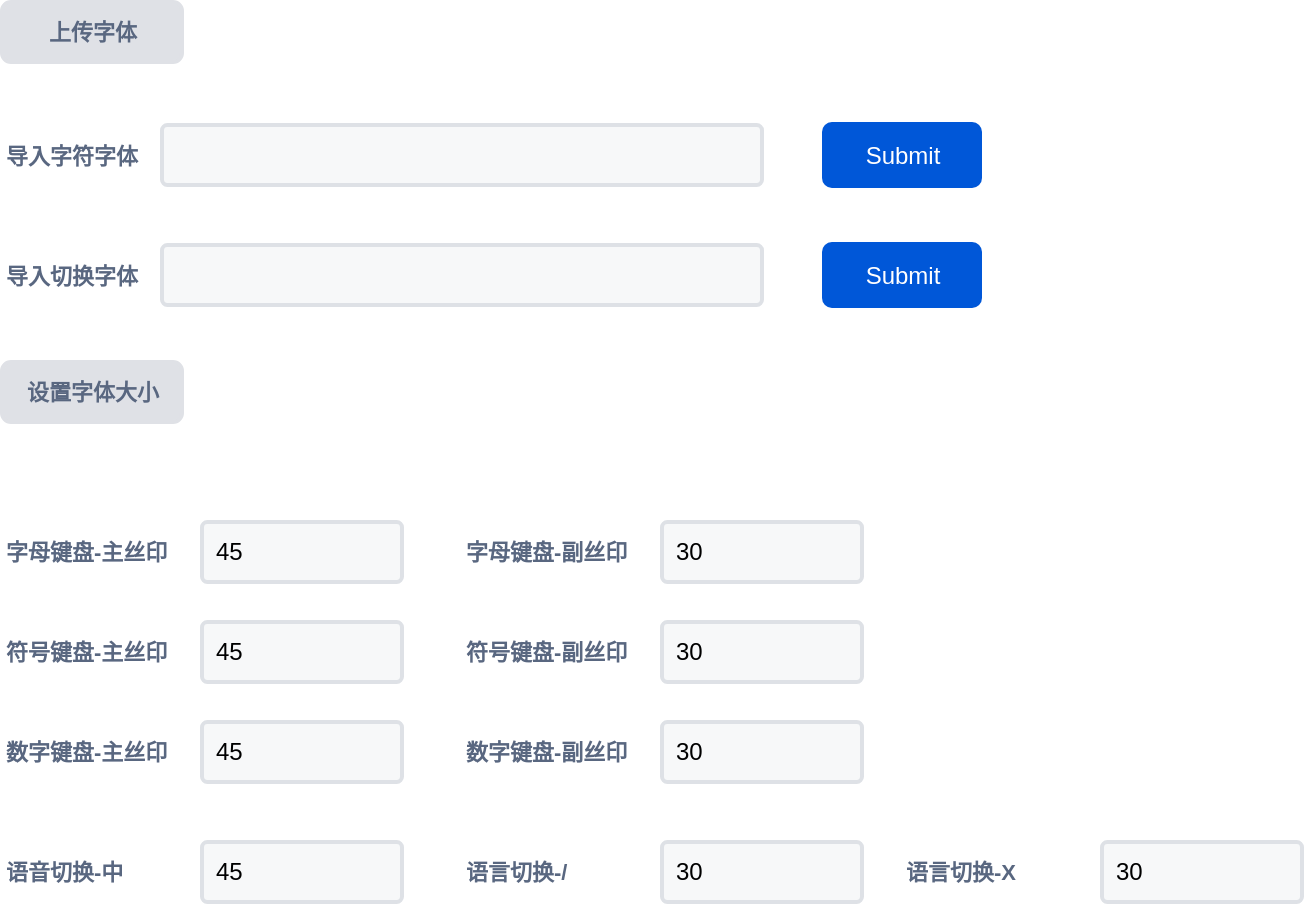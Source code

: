 <mxfile version="12.3.2" type="github" pages="1">
  <diagram id="-xnqDO5uDrapk-A6JrnL" name="第 1 页">
    <mxGraphModel dx="1038" dy="572" grid="1" gridSize="10" guides="1" tooltips="1" connect="1" arrows="1" fold="1" page="1" pageScale="1" pageWidth="2339" pageHeight="3300" math="0" shadow="0">
      <root>
        <mxCell id="0"/>
        <mxCell id="1" parent="0"/>
        <mxCell id="E_ACQnhVHgZpY5XNoCvP-1" value="导入字符字体" style="fillColor=none;strokeColor=none;html=1;fontSize=11;fontStyle=0;align=left;fontColor=#596780;fontStyle=1;fontSize=11" vertex="1" parent="1">
          <mxGeometry x="90" y="106.5" width="60" height="20" as="geometry"/>
        </mxCell>
        <mxCell id="E_ACQnhVHgZpY5XNoCvP-2" value="" style="rounded=1;arcSize=9;fillColor=#F7F8F9;align=left;spacingLeft=5;strokeColor=#DEE1E6;html=1;strokeWidth=2;fontSize=12" vertex="1" parent="1">
          <mxGeometry x="170" y="101.5" width="300" height="30" as="geometry"/>
        </mxCell>
        <mxCell id="E_ACQnhVHgZpY5XNoCvP-3" value="Submit" style="rounded=1;fillColor=#0057D8;align=center;strokeColor=none;html=1;fontColor=#ffffff;fontSize=12" vertex="1" parent="1">
          <mxGeometry x="500" y="100" width="80" height="33" as="geometry"/>
        </mxCell>
        <mxCell id="E_ACQnhVHgZpY5XNoCvP-5" value="" style="rounded=1;arcSize=9;fillColor=#F7F8F9;align=left;spacingLeft=5;strokeColor=#DEE1E6;html=1;strokeWidth=2;fontSize=12" vertex="1" parent="1">
          <mxGeometry x="170" y="161.5" width="300" height="30" as="geometry"/>
        </mxCell>
        <mxCell id="E_ACQnhVHgZpY5XNoCvP-6" value="Submit" style="rounded=1;fillColor=#0057D8;align=center;strokeColor=none;html=1;fontColor=#ffffff;fontSize=12" vertex="1" parent="1">
          <mxGeometry x="500" y="160" width="80" height="33" as="geometry"/>
        </mxCell>
        <mxCell id="E_ACQnhVHgZpY5XNoCvP-4" value="导入切换字体" style="fillColor=none;strokeColor=none;html=1;fontSize=11;fontStyle=0;align=left;fontColor=#596780;fontStyle=1;fontSize=11" vertex="1" parent="1">
          <mxGeometry x="90" y="166.5" width="60" height="20" as="geometry"/>
        </mxCell>
        <mxCell id="E_ACQnhVHgZpY5XNoCvP-11" value="&lt;span style=&quot;color: rgb(89 , 103 , 128) ; font-size: 11px ; text-align: left&quot;&gt;设置字体大小&lt;/span&gt;" style="dashed=0;html=1;rounded=1;fillColor=#DFE1E6;strokeColor=#DFE1E6;fontSize=12;align=center;fontStyle=1;strokeWidth=2;fontColor=#42526E" vertex="1" parent="1">
          <mxGeometry x="90" y="220" width="90" height="30" as="geometry"/>
        </mxCell>
        <mxCell id="E_ACQnhVHgZpY5XNoCvP-14" value="&lt;span style=&quot;color: rgb(89 , 103 , 128) ; font-size: 11px ; text-align: left&quot;&gt;上传字体&lt;/span&gt;" style="dashed=0;html=1;rounded=1;fillColor=#DFE1E6;strokeColor=#DFE1E6;fontSize=12;align=center;fontStyle=1;strokeWidth=2;fontColor=#42526E" vertex="1" parent="1">
          <mxGeometry x="90" y="40" width="90" height="30" as="geometry"/>
        </mxCell>
        <mxCell id="E_ACQnhVHgZpY5XNoCvP-15" value="字母键盘-主丝印" style="fillColor=none;strokeColor=none;html=1;fontSize=11;fontStyle=0;align=left;fontColor=#596780;fontStyle=1;fontSize=11" vertex="1" parent="1">
          <mxGeometry x="90" y="305" width="60" height="20" as="geometry"/>
        </mxCell>
        <mxCell id="E_ACQnhVHgZpY5XNoCvP-16" value="45" style="rounded=1;arcSize=9;fillColor=#F7F8F9;align=left;spacingLeft=5;strokeColor=#DEE1E6;html=1;strokeWidth=2;fontSize=12" vertex="1" parent="1">
          <mxGeometry x="190" y="300" width="100" height="30" as="geometry"/>
        </mxCell>
        <mxCell id="E_ACQnhVHgZpY5XNoCvP-20" value="字母键盘-副丝印" style="fillColor=none;strokeColor=none;html=1;fontSize=11;fontStyle=0;align=left;fontColor=#596780;fontStyle=1;fontSize=11" vertex="1" parent="1">
          <mxGeometry x="320" y="305" width="60" height="20" as="geometry"/>
        </mxCell>
        <mxCell id="E_ACQnhVHgZpY5XNoCvP-21" value="30" style="rounded=1;arcSize=9;fillColor=#F7F8F9;align=left;spacingLeft=5;strokeColor=#DEE1E6;html=1;strokeWidth=2;fontSize=12" vertex="1" parent="1">
          <mxGeometry x="420" y="300" width="100" height="30" as="geometry"/>
        </mxCell>
        <mxCell id="E_ACQnhVHgZpY5XNoCvP-23" value="符号键盘-主丝印" style="fillColor=none;strokeColor=none;html=1;fontSize=11;fontStyle=0;align=left;fontColor=#596780;fontStyle=1;fontSize=11" vertex="1" parent="1">
          <mxGeometry x="90" y="355" width="60" height="20" as="geometry"/>
        </mxCell>
        <mxCell id="E_ACQnhVHgZpY5XNoCvP-24" value="45" style="rounded=1;arcSize=9;fillColor=#F7F8F9;align=left;spacingLeft=5;strokeColor=#DEE1E6;html=1;strokeWidth=2;fontSize=12" vertex="1" parent="1">
          <mxGeometry x="190" y="350" width="100" height="30" as="geometry"/>
        </mxCell>
        <mxCell id="E_ACQnhVHgZpY5XNoCvP-25" value="符号键盘-副丝印" style="fillColor=none;strokeColor=none;html=1;fontSize=11;fontStyle=0;align=left;fontColor=#596780;fontStyle=1;fontSize=11" vertex="1" parent="1">
          <mxGeometry x="320" y="355" width="60" height="20" as="geometry"/>
        </mxCell>
        <mxCell id="E_ACQnhVHgZpY5XNoCvP-26" value="30" style="rounded=1;arcSize=9;fillColor=#F7F8F9;align=left;spacingLeft=5;strokeColor=#DEE1E6;html=1;strokeWidth=2;fontSize=12" vertex="1" parent="1">
          <mxGeometry x="420" y="350" width="100" height="30" as="geometry"/>
        </mxCell>
        <mxCell id="E_ACQnhVHgZpY5XNoCvP-27" value="数字键盘-主丝印" style="fillColor=none;strokeColor=none;html=1;fontSize=11;fontStyle=0;align=left;fontColor=#596780;fontStyle=1;fontSize=11" vertex="1" parent="1">
          <mxGeometry x="90" y="405" width="60" height="20" as="geometry"/>
        </mxCell>
        <mxCell id="E_ACQnhVHgZpY5XNoCvP-28" value="45" style="rounded=1;arcSize=9;fillColor=#F7F8F9;align=left;spacingLeft=5;strokeColor=#DEE1E6;html=1;strokeWidth=2;fontSize=12" vertex="1" parent="1">
          <mxGeometry x="190" y="400" width="100" height="30" as="geometry"/>
        </mxCell>
        <mxCell id="E_ACQnhVHgZpY5XNoCvP-29" value="数字键盘-副丝印" style="fillColor=none;strokeColor=none;html=1;fontSize=11;fontStyle=0;align=left;fontColor=#596780;fontStyle=1;fontSize=11" vertex="1" parent="1">
          <mxGeometry x="320" y="405" width="60" height="20" as="geometry"/>
        </mxCell>
        <mxCell id="E_ACQnhVHgZpY5XNoCvP-30" value="30" style="rounded=1;arcSize=9;fillColor=#F7F8F9;align=left;spacingLeft=5;strokeColor=#DEE1E6;html=1;strokeWidth=2;fontSize=12" vertex="1" parent="1">
          <mxGeometry x="420" y="400" width="100" height="30" as="geometry"/>
        </mxCell>
        <mxCell id="E_ACQnhVHgZpY5XNoCvP-31" value="语音切换-中" style="fillColor=none;strokeColor=none;html=1;fontSize=11;fontStyle=0;align=left;fontColor=#596780;fontStyle=1;fontSize=11" vertex="1" parent="1">
          <mxGeometry x="90" y="465" width="60" height="20" as="geometry"/>
        </mxCell>
        <mxCell id="E_ACQnhVHgZpY5XNoCvP-32" value="45" style="rounded=1;arcSize=9;fillColor=#F7F8F9;align=left;spacingLeft=5;strokeColor=#DEE1E6;html=1;strokeWidth=2;fontSize=12" vertex="1" parent="1">
          <mxGeometry x="190" y="460" width="100" height="30" as="geometry"/>
        </mxCell>
        <mxCell id="E_ACQnhVHgZpY5XNoCvP-33" value="语言切换-/" style="fillColor=none;strokeColor=none;html=1;fontSize=11;fontStyle=0;align=left;fontColor=#596780;fontStyle=1;fontSize=11" vertex="1" parent="1">
          <mxGeometry x="320" y="465" width="60" height="20" as="geometry"/>
        </mxCell>
        <mxCell id="E_ACQnhVHgZpY5XNoCvP-34" value="30" style="rounded=1;arcSize=9;fillColor=#F7F8F9;align=left;spacingLeft=5;strokeColor=#DEE1E6;html=1;strokeWidth=2;fontSize=12" vertex="1" parent="1">
          <mxGeometry x="420" y="460" width="100" height="30" as="geometry"/>
        </mxCell>
        <mxCell id="E_ACQnhVHgZpY5XNoCvP-35" value="语言切换-X" style="fillColor=none;strokeColor=none;html=1;fontSize=11;fontStyle=0;align=left;fontColor=#596780;fontStyle=1;fontSize=11" vertex="1" parent="1">
          <mxGeometry x="540" y="465" width="60" height="20" as="geometry"/>
        </mxCell>
        <mxCell id="E_ACQnhVHgZpY5XNoCvP-36" value="30" style="rounded=1;arcSize=9;fillColor=#F7F8F9;align=left;spacingLeft=5;strokeColor=#DEE1E6;html=1;strokeWidth=2;fontSize=12" vertex="1" parent="1">
          <mxGeometry x="640" y="460" width="100" height="30" as="geometry"/>
        </mxCell>
      </root>
    </mxGraphModel>
  </diagram>
</mxfile>
